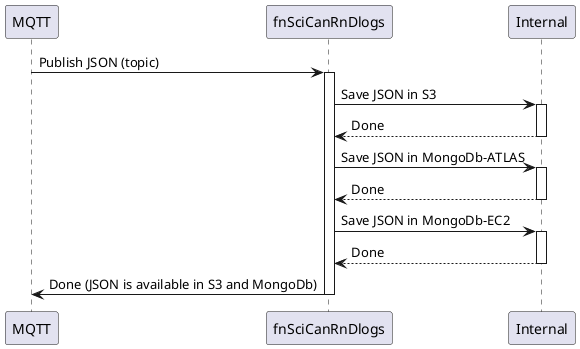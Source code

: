 @startuml
participant MQTT

MQTT -> "fnSciCanRnDlogs": Publish JSON (topic)
activate "fnSciCanRnDlogs"

"fnSciCanRnDlogs" -> Internal: Save JSON in S3
activate Internal
Internal --> "fnSciCanRnDlogs": Done
deactivate Internal

"fnSciCanRnDlogs" -> Internal: Save JSON in MongoDb-ATLAS
activate Internal

Internal --> "fnSciCanRnDlogs": Done
deactivate Internal

"fnSciCanRnDlogs" -> Internal: Save JSON in MongoDb-EC2
activate Internal

Internal --> "fnSciCanRnDlogs": Done
deactivate Internal

"fnSciCanRnDlogs" -> MQTT: Done (JSON is available in S3 and MongoDb)
deactivate "fnSciCanRnDlogs"

@enduml